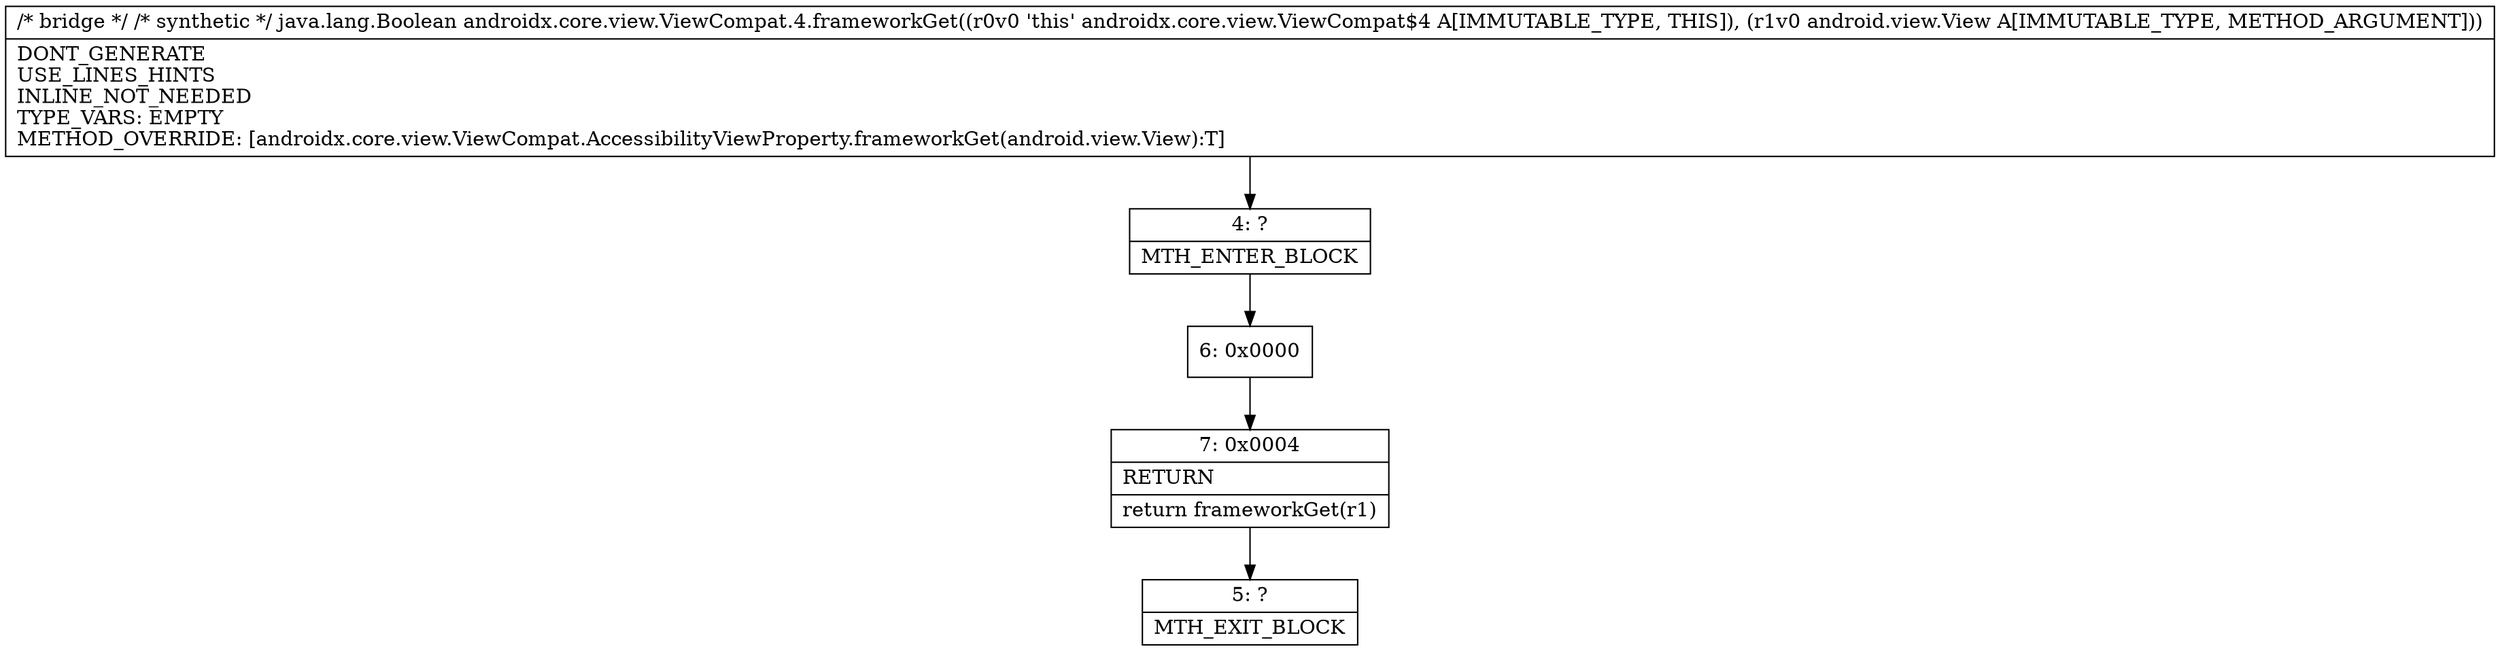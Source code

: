 digraph "CFG forandroidx.core.view.ViewCompat.4.frameworkGet(Landroid\/view\/View;)Ljava\/lang\/Object;" {
Node_4 [shape=record,label="{4\:\ ?|MTH_ENTER_BLOCK\l}"];
Node_6 [shape=record,label="{6\:\ 0x0000}"];
Node_7 [shape=record,label="{7\:\ 0x0004|RETURN\l|return frameworkGet(r1)\l}"];
Node_5 [shape=record,label="{5\:\ ?|MTH_EXIT_BLOCK\l}"];
MethodNode[shape=record,label="{\/* bridge *\/ \/* synthetic *\/ java.lang.Boolean androidx.core.view.ViewCompat.4.frameworkGet((r0v0 'this' androidx.core.view.ViewCompat$4 A[IMMUTABLE_TYPE, THIS]), (r1v0 android.view.View A[IMMUTABLE_TYPE, METHOD_ARGUMENT]))  | DONT_GENERATE\lUSE_LINES_HINTS\lINLINE_NOT_NEEDED\lTYPE_VARS: EMPTY\lMETHOD_OVERRIDE: [androidx.core.view.ViewCompat.AccessibilityViewProperty.frameworkGet(android.view.View):T]\l}"];
MethodNode -> Node_4;Node_4 -> Node_6;
Node_6 -> Node_7;
Node_7 -> Node_5;
}

